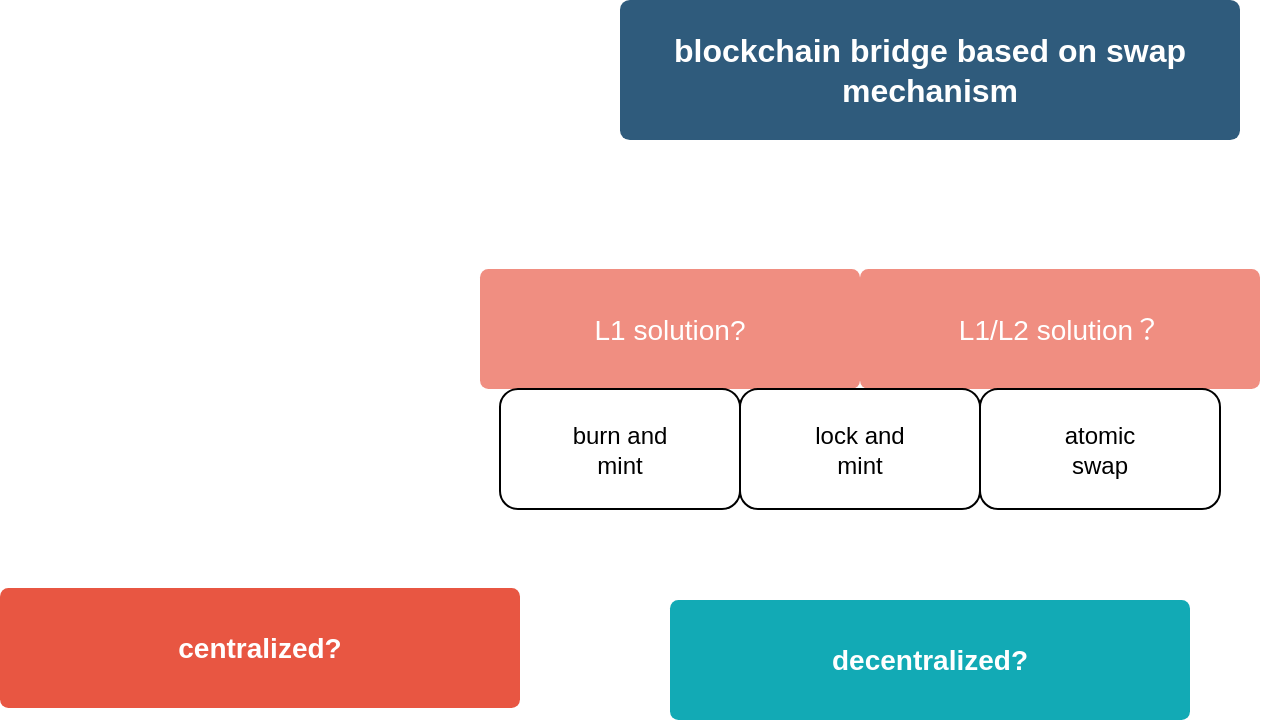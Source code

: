 <mxfile version="21.2.0" type="github">
  <diagram id="6a731a19-8d31-9384-78a2-239565b7b9f0" name="Page-1">
    <mxGraphModel dx="1377" dy="788" grid="1" gridSize="10" guides="1" tooltips="1" connect="1" arrows="1" fold="1" page="1" pageScale="1" pageWidth="1169" pageHeight="827" background="none" math="0" shadow="0">
      <root>
        <mxCell id="0" />
        <mxCell id="1" parent="0" />
        <mxCell id="1749" value="blockchain bridge based on swap mechanism" style="rounded=1;whiteSpace=wrap;html=1;shadow=0;labelBackgroundColor=none;strokeColor=none;strokeWidth=3;fillColor=#2F5B7C;fontFamily=Helvetica;fontSize=16;fontColor=#FFFFFF;align=center;fontStyle=1;spacing=5;arcSize=7;perimeterSpacing=2;" parent="1" vertex="1">
          <mxGeometry x="440" y="120" width="310" height="70" as="geometry" />
        </mxCell>
        <mxCell id="1753" value="centralized?" style="rounded=1;whiteSpace=wrap;html=1;shadow=0;labelBackgroundColor=none;strokeColor=none;strokeWidth=3;fillColor=#e85642;fontFamily=Helvetica;fontSize=14;fontColor=#FFFFFF;align=center;spacing=5;fontStyle=1;arcSize=7;perimeterSpacing=2;" parent="1" vertex="1">
          <mxGeometry x="130" y="414" width="260" height="60" as="geometry" />
        </mxCell>
        <mxCell id="1754" value="L1/L2 solution？" style="rounded=1;whiteSpace=wrap;html=1;shadow=0;labelBackgroundColor=none;strokeColor=none;strokeWidth=3;fillColor=#f08e81;fontFamily=Helvetica;fontSize=14;fontColor=#FFFFFF;align=center;spacing=5;fontStyle=0;arcSize=7;perimeterSpacing=2;" parent="1" vertex="1">
          <mxGeometry x="560" y="254.5" width="200" height="60" as="geometry" />
        </mxCell>
        <mxCell id="1756" value="L1 solution?" style="rounded=1;whiteSpace=wrap;html=1;shadow=0;labelBackgroundColor=none;strokeColor=none;strokeWidth=3;fillColor=#f08e81;fontFamily=Helvetica;fontSize=14;fontColor=#FFFFFF;align=center;spacing=5;fontStyle=0;arcSize=7;perimeterSpacing=2;" parent="1" vertex="1">
          <mxGeometry x="370" y="254.5" width="190" height="60" as="geometry" />
        </mxCell>
        <mxCell id="1771" value="decentralized?" style="rounded=1;whiteSpace=wrap;html=1;shadow=0;labelBackgroundColor=none;strokeColor=none;strokeWidth=3;fillColor=#12aab5;fontFamily=Helvetica;fontSize=14;fontColor=#FFFFFF;align=center;spacing=5;fontStyle=1;arcSize=7;perimeterSpacing=2;" parent="1" vertex="1">
          <mxGeometry x="465" y="420" width="260" height="60" as="geometry" />
        </mxCell>
        <mxCell id="smuwp1DNTUwDpnVCs9tP-1779" value="" style="rounded=1;whiteSpace=wrap;html=1;" parent="1" vertex="1">
          <mxGeometry x="380" y="314.5" width="120" height="60" as="geometry" />
        </mxCell>
        <mxCell id="smuwp1DNTUwDpnVCs9tP-1780" value="" style="rounded=1;whiteSpace=wrap;html=1;" parent="1" vertex="1">
          <mxGeometry x="500" y="314.5" width="120" height="60" as="geometry" />
        </mxCell>
        <mxCell id="smuwp1DNTUwDpnVCs9tP-1781" value="" style="rounded=1;whiteSpace=wrap;html=1;" parent="1" vertex="1">
          <mxGeometry x="620" y="314.5" width="120" height="60" as="geometry" />
        </mxCell>
        <mxCell id="smuwp1DNTUwDpnVCs9tP-1782" value="burn and mint" style="text;strokeColor=none;align=center;fillColor=none;html=1;verticalAlign=middle;whiteSpace=wrap;rounded=0;" parent="1" vertex="1">
          <mxGeometry x="410" y="329.5" width="60" height="30" as="geometry" />
        </mxCell>
        <mxCell id="smuwp1DNTUwDpnVCs9tP-1783" value="lock and mint" style="text;strokeColor=none;align=center;fillColor=none;html=1;verticalAlign=middle;whiteSpace=wrap;rounded=0;" parent="1" vertex="1">
          <mxGeometry x="530" y="329.5" width="60" height="30" as="geometry" />
        </mxCell>
        <mxCell id="smuwp1DNTUwDpnVCs9tP-1784" value="atomic swap" style="text;strokeColor=none;align=center;fillColor=none;html=1;verticalAlign=middle;whiteSpace=wrap;rounded=0;" parent="1" vertex="1">
          <mxGeometry x="650" y="329.5" width="60" height="30" as="geometry" />
        </mxCell>
      </root>
    </mxGraphModel>
  </diagram>
</mxfile>
